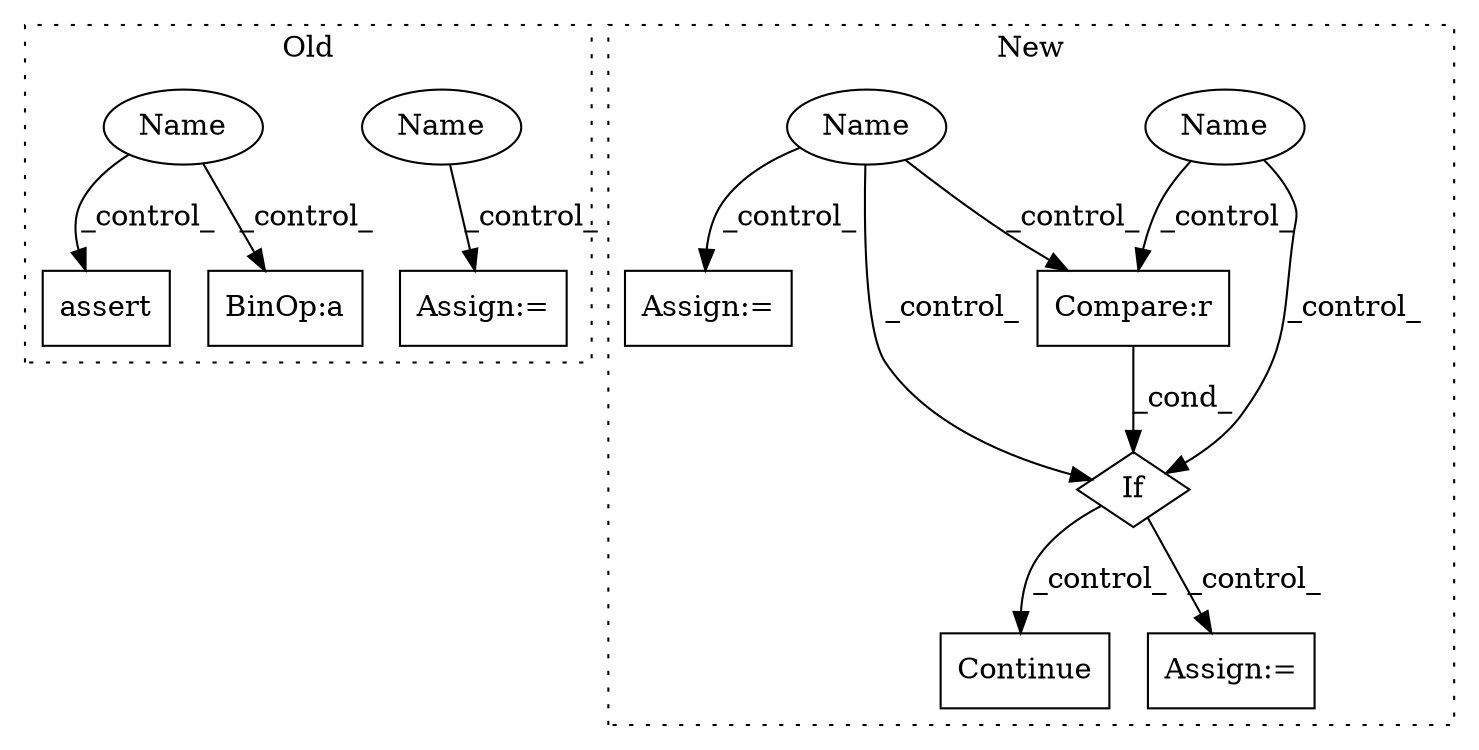 digraph G {
subgraph cluster0 {
1 [label="assert" a="65" s="4777" l="7" shape="box"];
7 [label="Assign:=" a="68" s="5848" l="3" shape="box"];
9 [label="BinOp:a" a="82" s="4885" l="3" shape="box"];
11 [label="Name" a="87" s="5819" l="14" shape="ellipse"];
12 [label="Name" a="87" s="4753" l="14" shape="ellipse"];
label = "Old";
style="dotted";
}
subgraph cluster1 {
2 [label="Continue" a="43" s="5251" l="8" shape="box"];
3 [label="If" a="96" s="5192" l="3" shape="diamond"];
4 [label="Compare:r" a="40" s="5195" l="38" shape="box"];
5 [label="Assign:=" a="68" s="5277" l="3" shape="box"];
6 [label="Assign:=" a="68" s="5076" l="3" shape="box"];
8 [label="Name" a="87" s="5147" l="5" shape="ellipse"];
10 [label="Name" a="87" s="5042" l="14" shape="ellipse"];
label = "New";
style="dotted";
}
3 -> 2 [label="_control_"];
3 -> 5 [label="_control_"];
4 -> 3 [label="_cond_"];
8 -> 3 [label="_control_"];
8 -> 4 [label="_control_"];
10 -> 6 [label="_control_"];
10 -> 3 [label="_control_"];
10 -> 4 [label="_control_"];
11 -> 7 [label="_control_"];
12 -> 1 [label="_control_"];
12 -> 9 [label="_control_"];
}